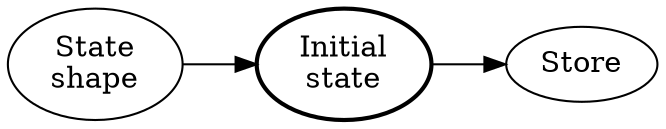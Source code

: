 digraph {
	rankdir = LR
	stateshape [label="State\nshape"]
	initial [label="Initial\nstate",style=bold]
	store [label="Store"]
	
	stateshape -> initial
	initial -> store
}